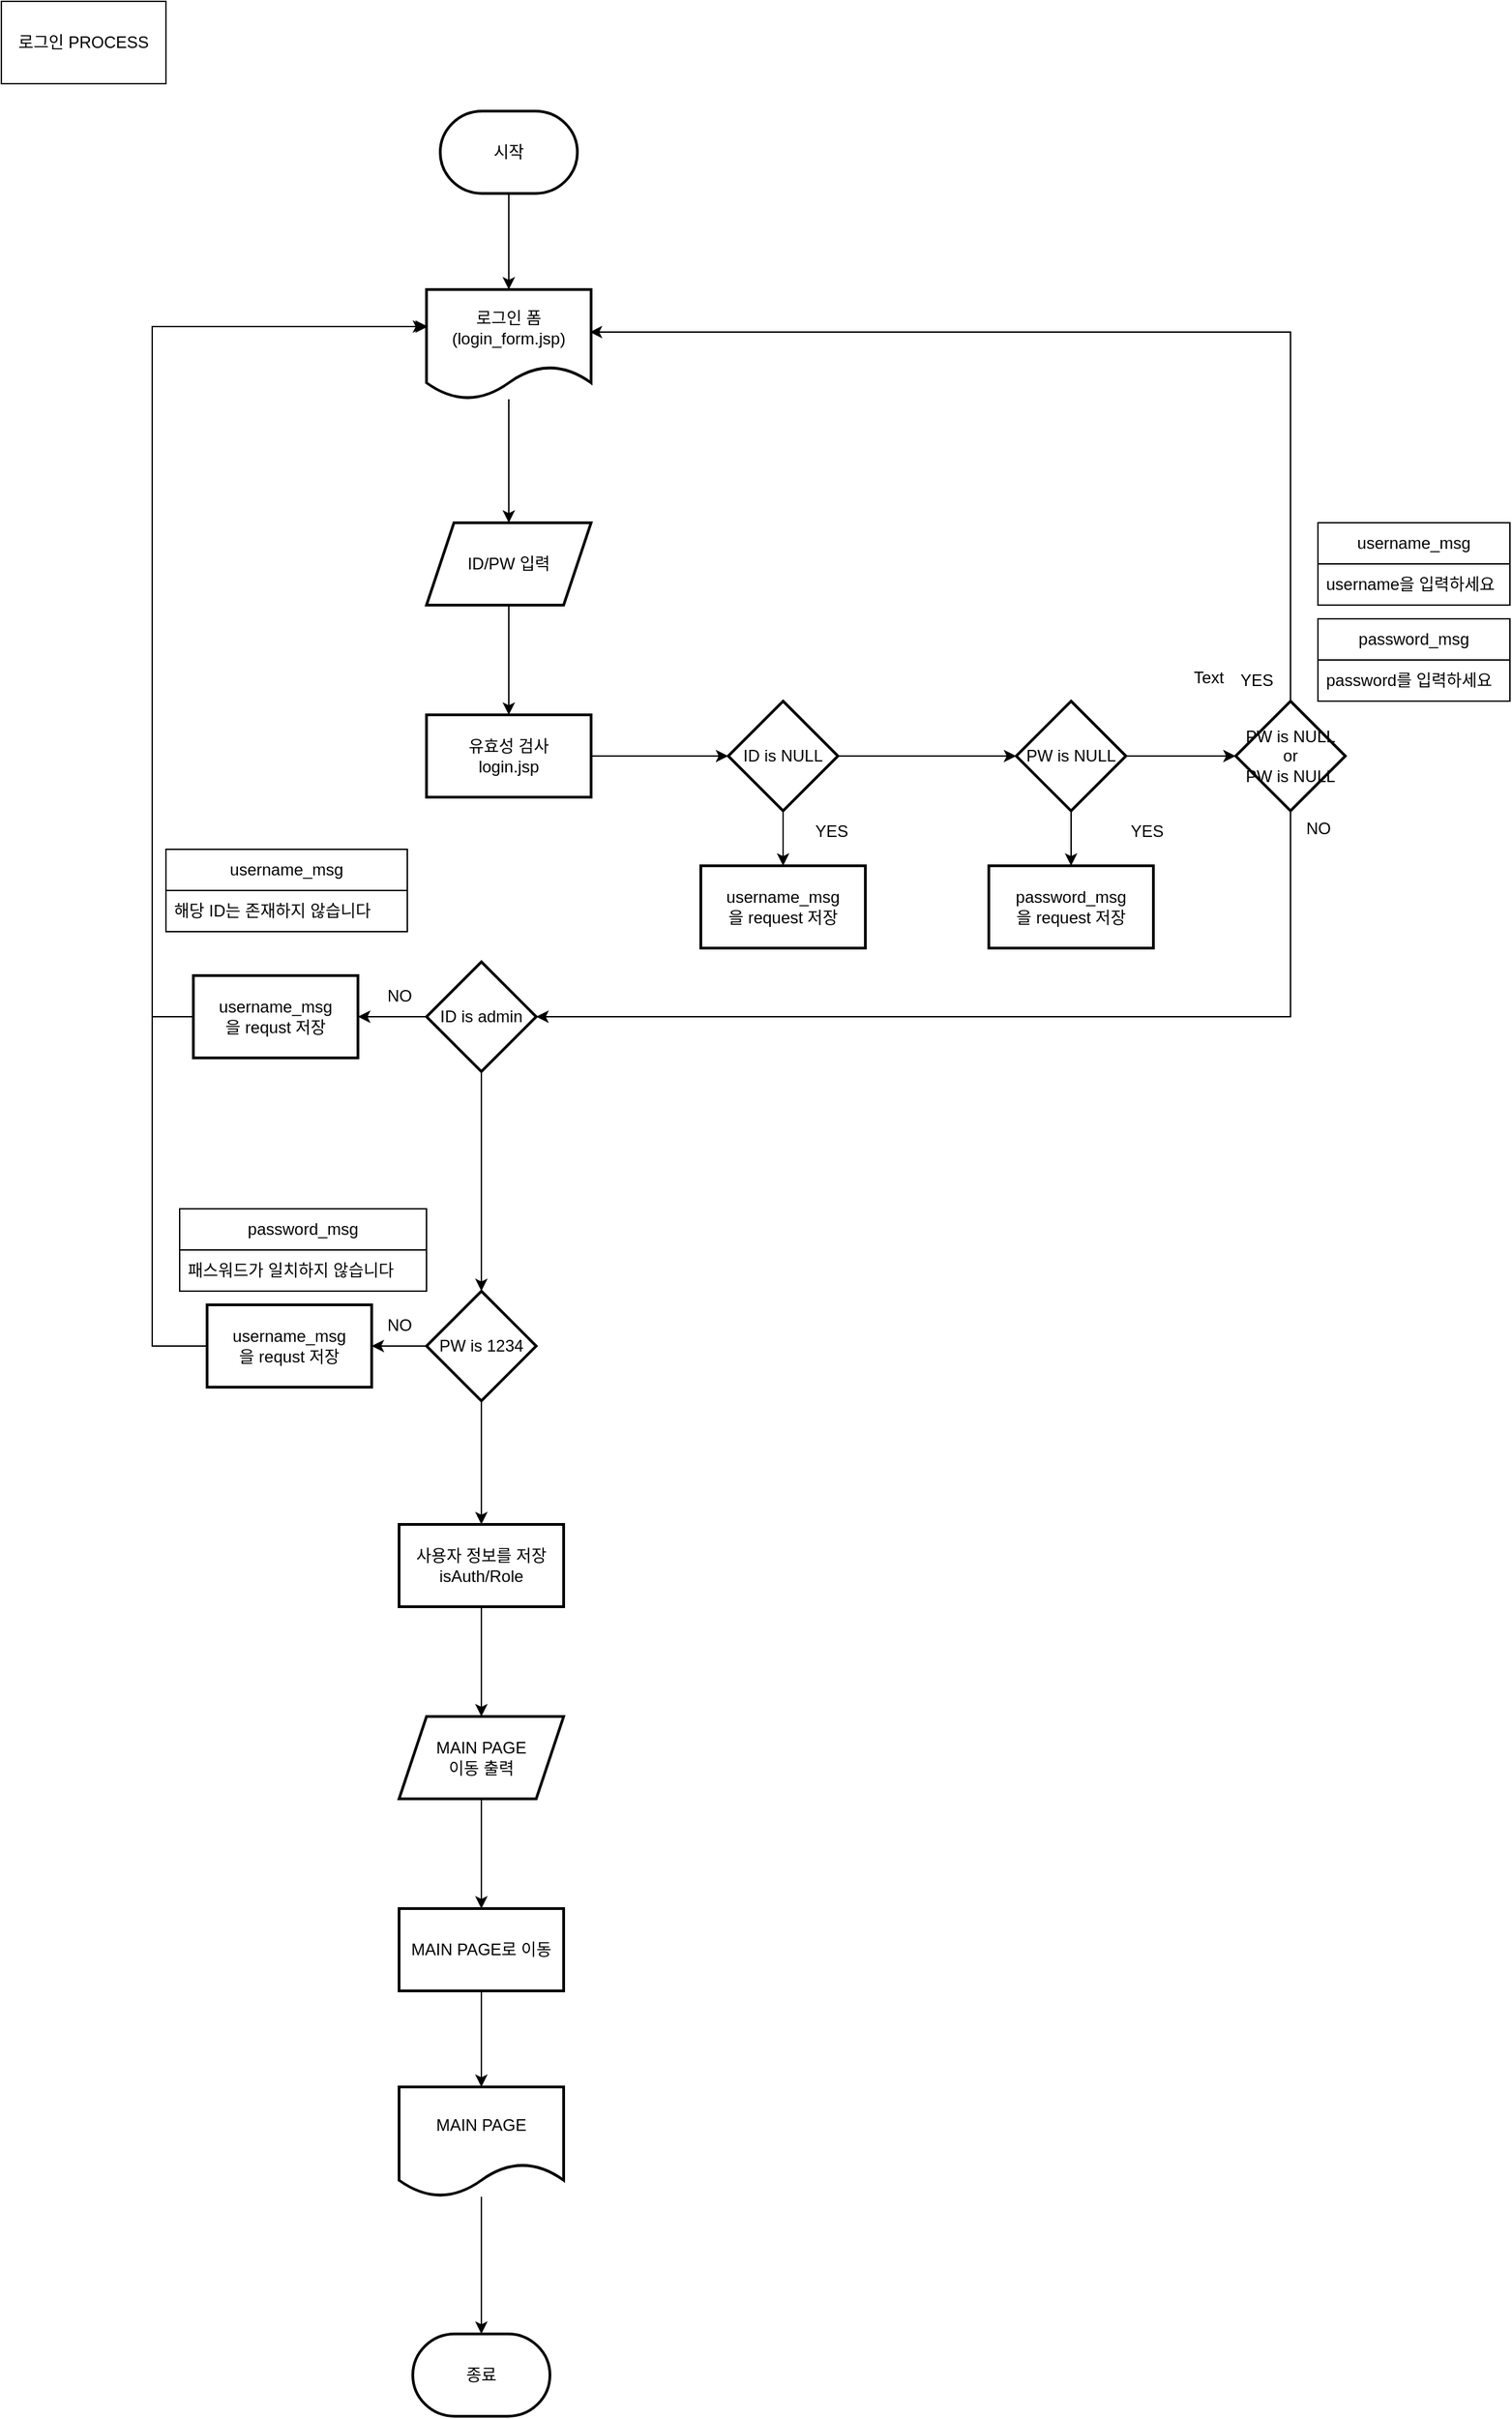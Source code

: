 <mxfile version="24.7.17">
  <diagram name="페이지-1" id="0Se-DNRYDidp9nBLT4T7">
    <mxGraphModel dx="1434" dy="844" grid="1" gridSize="10" guides="1" tooltips="1" connect="1" arrows="1" fold="1" page="1" pageScale="1" pageWidth="827" pageHeight="1169" math="0" shadow="0">
      <root>
        <mxCell id="0" />
        <mxCell id="1" parent="0" />
        <mxCell id="HFtUzaJwPjy25H8kLAPU-1" value="로그인 PROCESS" style="rounded=0;whiteSpace=wrap;html=1;" vertex="1" parent="1">
          <mxGeometry x="10" y="10" width="120" height="60" as="geometry" />
        </mxCell>
        <mxCell id="HFtUzaJwPjy25H8kLAPU-5" value="" style="edgeStyle=orthogonalEdgeStyle;rounded=0;orthogonalLoop=1;jettySize=auto;html=1;" edge="1" parent="1" source="HFtUzaJwPjy25H8kLAPU-3" target="HFtUzaJwPjy25H8kLAPU-4">
          <mxGeometry relative="1" as="geometry" />
        </mxCell>
        <mxCell id="HFtUzaJwPjy25H8kLAPU-3" value="시작" style="strokeWidth=2;html=1;shape=mxgraph.flowchart.terminator;whiteSpace=wrap;" vertex="1" parent="1">
          <mxGeometry x="330" y="90" width="100" height="60" as="geometry" />
        </mxCell>
        <mxCell id="HFtUzaJwPjy25H8kLAPU-7" value="" style="edgeStyle=orthogonalEdgeStyle;rounded=0;orthogonalLoop=1;jettySize=auto;html=1;" edge="1" parent="1" source="HFtUzaJwPjy25H8kLAPU-4" target="HFtUzaJwPjy25H8kLAPU-6">
          <mxGeometry relative="1" as="geometry" />
        </mxCell>
        <mxCell id="HFtUzaJwPjy25H8kLAPU-4" value="로그인 폼&lt;div&gt;(login_form.jsp)&lt;/div&gt;" style="shape=document;whiteSpace=wrap;html=1;boundedLbl=1;strokeWidth=2;" vertex="1" parent="1">
          <mxGeometry x="320" y="220" width="120" height="80" as="geometry" />
        </mxCell>
        <mxCell id="HFtUzaJwPjy25H8kLAPU-9" value="" style="edgeStyle=orthogonalEdgeStyle;rounded=0;orthogonalLoop=1;jettySize=auto;html=1;" edge="1" parent="1" source="HFtUzaJwPjy25H8kLAPU-6" target="HFtUzaJwPjy25H8kLAPU-8">
          <mxGeometry relative="1" as="geometry" />
        </mxCell>
        <mxCell id="HFtUzaJwPjy25H8kLAPU-6" value="ID/PW 입력" style="shape=parallelogram;perimeter=parallelogramPerimeter;whiteSpace=wrap;html=1;fixedSize=1;strokeWidth=2;" vertex="1" parent="1">
          <mxGeometry x="320" y="390" width="120" height="60" as="geometry" />
        </mxCell>
        <mxCell id="HFtUzaJwPjy25H8kLAPU-11" value="" style="edgeStyle=orthogonalEdgeStyle;rounded=0;orthogonalLoop=1;jettySize=auto;html=1;" edge="1" parent="1" source="HFtUzaJwPjy25H8kLAPU-8" target="HFtUzaJwPjy25H8kLAPU-10">
          <mxGeometry relative="1" as="geometry" />
        </mxCell>
        <mxCell id="HFtUzaJwPjy25H8kLAPU-8" value="&lt;div&gt;유효성 검사&lt;/div&gt;login.jsp" style="whiteSpace=wrap;html=1;strokeWidth=2;" vertex="1" parent="1">
          <mxGeometry x="320" y="530" width="120" height="60" as="geometry" />
        </mxCell>
        <mxCell id="HFtUzaJwPjy25H8kLAPU-25" value="" style="edgeStyle=orthogonalEdgeStyle;rounded=0;orthogonalLoop=1;jettySize=auto;html=1;" edge="1" parent="1" source="HFtUzaJwPjy25H8kLAPU-10" target="HFtUzaJwPjy25H8kLAPU-24">
          <mxGeometry relative="1" as="geometry" />
        </mxCell>
        <mxCell id="HFtUzaJwPjy25H8kLAPU-37" value="" style="edgeStyle=orthogonalEdgeStyle;rounded=0;orthogonalLoop=1;jettySize=auto;html=1;" edge="1" parent="1" source="HFtUzaJwPjy25H8kLAPU-10" target="HFtUzaJwPjy25H8kLAPU-36">
          <mxGeometry relative="1" as="geometry" />
        </mxCell>
        <mxCell id="HFtUzaJwPjy25H8kLAPU-10" value="ID is NULL" style="rhombus;whiteSpace=wrap;html=1;strokeWidth=2;" vertex="1" parent="1">
          <mxGeometry x="540" y="520" width="80" height="80" as="geometry" />
        </mxCell>
        <mxCell id="HFtUzaJwPjy25H8kLAPU-19" value="username_msg" style="swimlane;fontStyle=0;childLayout=stackLayout;horizontal=1;startSize=30;horizontalStack=0;resizeParent=1;resizeParentMax=0;resizeLast=0;collapsible=1;marginBottom=0;whiteSpace=wrap;html=1;" vertex="1" parent="1">
          <mxGeometry x="970" y="390" width="140" height="60" as="geometry" />
        </mxCell>
        <mxCell id="HFtUzaJwPjy25H8kLAPU-20" value="username을 입력하세요" style="text;strokeColor=none;fillColor=none;align=left;verticalAlign=middle;spacingLeft=4;spacingRight=4;overflow=hidden;points=[[0,0.5],[1,0.5]];portConstraint=eastwest;rotatable=0;whiteSpace=wrap;html=1;" vertex="1" parent="HFtUzaJwPjy25H8kLAPU-19">
          <mxGeometry y="30" width="140" height="30" as="geometry" />
        </mxCell>
        <mxCell id="HFtUzaJwPjy25H8kLAPU-41" value="" style="edgeStyle=orthogonalEdgeStyle;rounded=0;orthogonalLoop=1;jettySize=auto;html=1;" edge="1" parent="1" source="HFtUzaJwPjy25H8kLAPU-24" target="HFtUzaJwPjy25H8kLAPU-40">
          <mxGeometry relative="1" as="geometry" />
        </mxCell>
        <mxCell id="HFtUzaJwPjy25H8kLAPU-43" value="" style="edgeStyle=orthogonalEdgeStyle;rounded=0;orthogonalLoop=1;jettySize=auto;html=1;" edge="1" parent="1" source="HFtUzaJwPjy25H8kLAPU-24" target="HFtUzaJwPjy25H8kLAPU-42">
          <mxGeometry relative="1" as="geometry" />
        </mxCell>
        <mxCell id="HFtUzaJwPjy25H8kLAPU-24" value="PW is NULL" style="rhombus;whiteSpace=wrap;html=1;strokeWidth=2;" vertex="1" parent="1">
          <mxGeometry x="750" y="520" width="80" height="80" as="geometry" />
        </mxCell>
        <mxCell id="HFtUzaJwPjy25H8kLAPU-28" value="password_msg" style="swimlane;fontStyle=0;childLayout=stackLayout;horizontal=1;startSize=30;horizontalStack=0;resizeParent=1;resizeParentMax=0;resizeLast=0;collapsible=1;marginBottom=0;whiteSpace=wrap;html=1;" vertex="1" parent="1">
          <mxGeometry x="970" y="460" width="140" height="60" as="geometry" />
        </mxCell>
        <mxCell id="HFtUzaJwPjy25H8kLAPU-29" value="password를 입력하세요" style="text;strokeColor=none;fillColor=none;align=left;verticalAlign=middle;spacingLeft=4;spacingRight=4;overflow=hidden;points=[[0,0.5],[1,0.5]];portConstraint=eastwest;rotatable=0;whiteSpace=wrap;html=1;" vertex="1" parent="HFtUzaJwPjy25H8kLAPU-28">
          <mxGeometry y="30" width="140" height="30" as="geometry" />
        </mxCell>
        <mxCell id="HFtUzaJwPjy25H8kLAPU-30" value="YES" style="text;html=1;align=center;verticalAlign=middle;resizable=0;points=[];autosize=1;strokeColor=none;fillColor=none;" vertex="1" parent="1">
          <mxGeometry x="820" y="600" width="50" height="30" as="geometry" />
        </mxCell>
        <mxCell id="HFtUzaJwPjy25H8kLAPU-36" value="username_msg&lt;div&gt;을 request 저장&lt;/div&gt;" style="whiteSpace=wrap;html=1;strokeWidth=2;" vertex="1" parent="1">
          <mxGeometry x="520" y="640" width="120" height="60" as="geometry" />
        </mxCell>
        <mxCell id="HFtUzaJwPjy25H8kLAPU-38" value="YES" style="text;html=1;align=center;verticalAlign=middle;resizable=0;points=[];autosize=1;strokeColor=none;fillColor=none;" vertex="1" parent="1">
          <mxGeometry x="590" y="600" width="50" height="30" as="geometry" />
        </mxCell>
        <mxCell id="HFtUzaJwPjy25H8kLAPU-40" value="password_msg&lt;div&gt;을 request 저장&lt;/div&gt;" style="whiteSpace=wrap;html=1;strokeWidth=2;" vertex="1" parent="1">
          <mxGeometry x="730" y="640" width="120" height="60" as="geometry" />
        </mxCell>
        <mxCell id="HFtUzaJwPjy25H8kLAPU-46" style="edgeStyle=orthogonalEdgeStyle;rounded=0;orthogonalLoop=1;jettySize=auto;html=1;entryX=1;entryY=0.5;entryDx=0;entryDy=0;exitX=0.5;exitY=1;exitDx=0;exitDy=0;" edge="1" parent="1" source="HFtUzaJwPjy25H8kLAPU-42" target="HFtUzaJwPjy25H8kLAPU-50">
          <mxGeometry relative="1" as="geometry">
            <mxPoint x="440" y="740" as="targetPoint" />
          </mxGeometry>
        </mxCell>
        <mxCell id="HFtUzaJwPjy25H8kLAPU-42" value="PW is NULL&lt;div&gt;or&lt;/div&gt;&lt;div&gt;PW is NULL&lt;/div&gt;" style="rhombus;whiteSpace=wrap;html=1;strokeWidth=2;" vertex="1" parent="1">
          <mxGeometry x="910" y="520" width="80" height="80" as="geometry" />
        </mxCell>
        <mxCell id="HFtUzaJwPjy25H8kLAPU-44" style="edgeStyle=orthogonalEdgeStyle;rounded=0;orthogonalLoop=1;jettySize=auto;html=1;entryX=0.992;entryY=0.388;entryDx=0;entryDy=0;entryPerimeter=0;exitX=0.5;exitY=0;exitDx=0;exitDy=0;" edge="1" parent="1" source="HFtUzaJwPjy25H8kLAPU-42" target="HFtUzaJwPjy25H8kLAPU-4">
          <mxGeometry relative="1" as="geometry" />
        </mxCell>
        <mxCell id="HFtUzaJwPjy25H8kLAPU-45" value="YES" style="text;html=1;align=center;verticalAlign=middle;resizable=0;points=[];autosize=1;strokeColor=none;fillColor=none;" vertex="1" parent="1">
          <mxGeometry x="900" y="490" width="50" height="30" as="geometry" />
        </mxCell>
        <mxCell id="HFtUzaJwPjy25H8kLAPU-47" value="NO" style="text;html=1;align=center;verticalAlign=middle;resizable=0;points=[];autosize=1;strokeColor=none;fillColor=none;" vertex="1" parent="1">
          <mxGeometry x="950" y="598" width="40" height="30" as="geometry" />
        </mxCell>
        <mxCell id="HFtUzaJwPjy25H8kLAPU-48" value="Text" style="text;html=1;align=center;verticalAlign=middle;resizable=0;points=[];autosize=1;strokeColor=none;fillColor=none;" vertex="1" parent="1">
          <mxGeometry x="865" y="488" width="50" height="30" as="geometry" />
        </mxCell>
        <mxCell id="HFtUzaJwPjy25H8kLAPU-52" style="edgeStyle=orthogonalEdgeStyle;rounded=0;orthogonalLoop=1;jettySize=auto;html=1;" edge="1" parent="1" source="HFtUzaJwPjy25H8kLAPU-50" target="HFtUzaJwPjy25H8kLAPU-51">
          <mxGeometry relative="1" as="geometry" />
        </mxCell>
        <mxCell id="HFtUzaJwPjy25H8kLAPU-64" style="edgeStyle=orthogonalEdgeStyle;rounded=0;orthogonalLoop=1;jettySize=auto;html=1;entryX=1;entryY=0.5;entryDx=0;entryDy=0;" edge="1" parent="1" source="HFtUzaJwPjy25H8kLAPU-50" target="HFtUzaJwPjy25H8kLAPU-62">
          <mxGeometry relative="1" as="geometry" />
        </mxCell>
        <mxCell id="HFtUzaJwPjy25H8kLAPU-50" value="ID is admin" style="rhombus;whiteSpace=wrap;html=1;strokeWidth=2;" vertex="1" parent="1">
          <mxGeometry x="320" y="710" width="80" height="80" as="geometry" />
        </mxCell>
        <mxCell id="HFtUzaJwPjy25H8kLAPU-66" style="edgeStyle=orthogonalEdgeStyle;rounded=0;orthogonalLoop=1;jettySize=auto;html=1;entryX=1;entryY=0.5;entryDx=0;entryDy=0;" edge="1" parent="1" source="HFtUzaJwPjy25H8kLAPU-51" target="HFtUzaJwPjy25H8kLAPU-65">
          <mxGeometry relative="1" as="geometry" />
        </mxCell>
        <mxCell id="HFtUzaJwPjy25H8kLAPU-70" value="" style="edgeStyle=orthogonalEdgeStyle;rounded=0;orthogonalLoop=1;jettySize=auto;html=1;" edge="1" parent="1" source="HFtUzaJwPjy25H8kLAPU-51" target="HFtUzaJwPjy25H8kLAPU-69">
          <mxGeometry relative="1" as="geometry" />
        </mxCell>
        <mxCell id="HFtUzaJwPjy25H8kLAPU-51" value="PW is 1234" style="rhombus;whiteSpace=wrap;html=1;strokeWidth=2;" vertex="1" parent="1">
          <mxGeometry x="320" y="950" width="80" height="80" as="geometry" />
        </mxCell>
        <mxCell id="HFtUzaJwPjy25H8kLAPU-53" style="edgeStyle=orthogonalEdgeStyle;rounded=0;orthogonalLoop=1;jettySize=auto;html=1;entryX=-0.008;entryY=0.338;entryDx=0;entryDy=0;entryPerimeter=0;exitX=0;exitY=0.5;exitDx=0;exitDy=0;" edge="1" parent="1" source="HFtUzaJwPjy25H8kLAPU-50" target="HFtUzaJwPjy25H8kLAPU-4">
          <mxGeometry relative="1" as="geometry">
            <Array as="points">
              <mxPoint x="120" y="750" />
              <mxPoint x="120" y="247" />
            </Array>
          </mxGeometry>
        </mxCell>
        <mxCell id="HFtUzaJwPjy25H8kLAPU-54" value="NO" style="text;html=1;align=center;verticalAlign=middle;resizable=0;points=[];autosize=1;strokeColor=none;fillColor=none;" vertex="1" parent="1">
          <mxGeometry x="280" y="720" width="40" height="30" as="geometry" />
        </mxCell>
        <mxCell id="HFtUzaJwPjy25H8kLAPU-55" style="edgeStyle=orthogonalEdgeStyle;rounded=0;orthogonalLoop=1;jettySize=auto;html=1;entryX=0.008;entryY=0.338;entryDx=0;entryDy=0;entryPerimeter=0;exitX=0;exitY=0.5;exitDx=0;exitDy=0;" edge="1" parent="1" source="HFtUzaJwPjy25H8kLAPU-51" target="HFtUzaJwPjy25H8kLAPU-4">
          <mxGeometry relative="1" as="geometry">
            <Array as="points">
              <mxPoint x="120" y="990" />
              <mxPoint x="120" y="247" />
            </Array>
          </mxGeometry>
        </mxCell>
        <mxCell id="HFtUzaJwPjy25H8kLAPU-56" value="NO" style="text;html=1;align=center;verticalAlign=middle;resizable=0;points=[];autosize=1;strokeColor=none;fillColor=none;" vertex="1" parent="1">
          <mxGeometry x="280" y="960" width="40" height="30" as="geometry" />
        </mxCell>
        <mxCell id="HFtUzaJwPjy25H8kLAPU-57" value="username_msg" style="swimlane;fontStyle=0;childLayout=stackLayout;horizontal=1;startSize=30;horizontalStack=0;resizeParent=1;resizeParentMax=0;resizeLast=0;collapsible=1;marginBottom=0;whiteSpace=wrap;html=1;" vertex="1" parent="1">
          <mxGeometry x="130" y="628" width="176" height="60" as="geometry" />
        </mxCell>
        <mxCell id="HFtUzaJwPjy25H8kLAPU-58" value="해당 ID는 존재하지 않습니다" style="text;strokeColor=none;fillColor=none;align=left;verticalAlign=middle;spacingLeft=4;spacingRight=4;overflow=hidden;points=[[0,0.5],[1,0.5]];portConstraint=eastwest;rotatable=0;whiteSpace=wrap;html=1;" vertex="1" parent="HFtUzaJwPjy25H8kLAPU-57">
          <mxGeometry y="30" width="176" height="30" as="geometry" />
        </mxCell>
        <mxCell id="HFtUzaJwPjy25H8kLAPU-60" value="password_msg" style="swimlane;fontStyle=0;childLayout=stackLayout;horizontal=1;startSize=30;horizontalStack=0;resizeParent=1;resizeParentMax=0;resizeLast=0;collapsible=1;marginBottom=0;whiteSpace=wrap;html=1;" vertex="1" parent="1">
          <mxGeometry x="140" y="890" width="180" height="60" as="geometry" />
        </mxCell>
        <mxCell id="HFtUzaJwPjy25H8kLAPU-61" value="패스워드가 일치하지 않습니다" style="text;strokeColor=none;fillColor=none;align=left;verticalAlign=middle;spacingLeft=4;spacingRight=4;overflow=hidden;points=[[0,0.5],[1,0.5]];portConstraint=eastwest;rotatable=0;whiteSpace=wrap;html=1;" vertex="1" parent="HFtUzaJwPjy25H8kLAPU-60">
          <mxGeometry y="30" width="180" height="30" as="geometry" />
        </mxCell>
        <mxCell id="HFtUzaJwPjy25H8kLAPU-62" value="username_msg&lt;div&gt;을 requst 저장&lt;/div&gt;" style="whiteSpace=wrap;html=1;strokeWidth=2;" vertex="1" parent="1">
          <mxGeometry x="150" y="720" width="120" height="60" as="geometry" />
        </mxCell>
        <mxCell id="HFtUzaJwPjy25H8kLAPU-65" value="username_msg&lt;div&gt;을 requst 저장&lt;/div&gt;" style="whiteSpace=wrap;html=1;strokeWidth=2;" vertex="1" parent="1">
          <mxGeometry x="160" y="960" width="120" height="60" as="geometry" />
        </mxCell>
        <mxCell id="HFtUzaJwPjy25H8kLAPU-72" value="" style="edgeStyle=orthogonalEdgeStyle;rounded=0;orthogonalLoop=1;jettySize=auto;html=1;" edge="1" parent="1" source="HFtUzaJwPjy25H8kLAPU-69" target="HFtUzaJwPjy25H8kLAPU-71">
          <mxGeometry relative="1" as="geometry" />
        </mxCell>
        <mxCell id="HFtUzaJwPjy25H8kLAPU-69" value="사용자 정보를 저장&lt;div&gt;isAuth/Role&lt;/div&gt;" style="whiteSpace=wrap;html=1;strokeWidth=2;" vertex="1" parent="1">
          <mxGeometry x="300" y="1120" width="120" height="60" as="geometry" />
        </mxCell>
        <mxCell id="HFtUzaJwPjy25H8kLAPU-74" value="" style="edgeStyle=orthogonalEdgeStyle;rounded=0;orthogonalLoop=1;jettySize=auto;html=1;" edge="1" parent="1" source="HFtUzaJwPjy25H8kLAPU-71" target="HFtUzaJwPjy25H8kLAPU-73">
          <mxGeometry relative="1" as="geometry" />
        </mxCell>
        <mxCell id="HFtUzaJwPjy25H8kLAPU-71" value="MAIN PAGE&lt;div&gt;이동 출력&lt;/div&gt;" style="shape=parallelogram;perimeter=parallelogramPerimeter;whiteSpace=wrap;html=1;fixedSize=1;strokeWidth=2;" vertex="1" parent="1">
          <mxGeometry x="300" y="1260" width="120" height="60" as="geometry" />
        </mxCell>
        <mxCell id="HFtUzaJwPjy25H8kLAPU-82" value="" style="edgeStyle=orthogonalEdgeStyle;rounded=0;orthogonalLoop=1;jettySize=auto;html=1;" edge="1" parent="1" source="HFtUzaJwPjy25H8kLAPU-73" target="HFtUzaJwPjy25H8kLAPU-81">
          <mxGeometry relative="1" as="geometry" />
        </mxCell>
        <mxCell id="HFtUzaJwPjy25H8kLAPU-73" value="MAIN PAGE로 이동" style="whiteSpace=wrap;html=1;strokeWidth=2;" vertex="1" parent="1">
          <mxGeometry x="300" y="1400" width="120" height="60" as="geometry" />
        </mxCell>
        <mxCell id="HFtUzaJwPjy25H8kLAPU-79" value="종료" style="strokeWidth=2;html=1;shape=mxgraph.flowchart.terminator;whiteSpace=wrap;" vertex="1" parent="1">
          <mxGeometry x="310" y="1710" width="100" height="60" as="geometry" />
        </mxCell>
        <mxCell id="HFtUzaJwPjy25H8kLAPU-84" value="" style="edgeStyle=orthogonalEdgeStyle;rounded=0;orthogonalLoop=1;jettySize=auto;html=1;" edge="1" parent="1" source="HFtUzaJwPjy25H8kLAPU-81" target="HFtUzaJwPjy25H8kLAPU-79">
          <mxGeometry relative="1" as="geometry" />
        </mxCell>
        <mxCell id="HFtUzaJwPjy25H8kLAPU-81" value="MAIN PAGE" style="shape=document;whiteSpace=wrap;html=1;boundedLbl=1;strokeWidth=2;" vertex="1" parent="1">
          <mxGeometry x="300" y="1530" width="120" height="80" as="geometry" />
        </mxCell>
      </root>
    </mxGraphModel>
  </diagram>
</mxfile>
